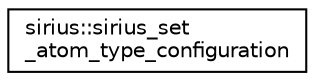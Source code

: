 digraph "Graphical Class Hierarchy"
{
 // INTERACTIVE_SVG=YES
  edge [fontname="Helvetica",fontsize="10",labelfontname="Helvetica",labelfontsize="10"];
  node [fontname="Helvetica",fontsize="10",shape=record];
  rankdir="LR";
  Node1 [label="sirius::sirius_set\l_atom_type_configuration",height=0.2,width=0.4,color="black", fillcolor="white", style="filled",URL="$interfacesirius_1_1sirius__set__atom__type__configuration.html"];
}
